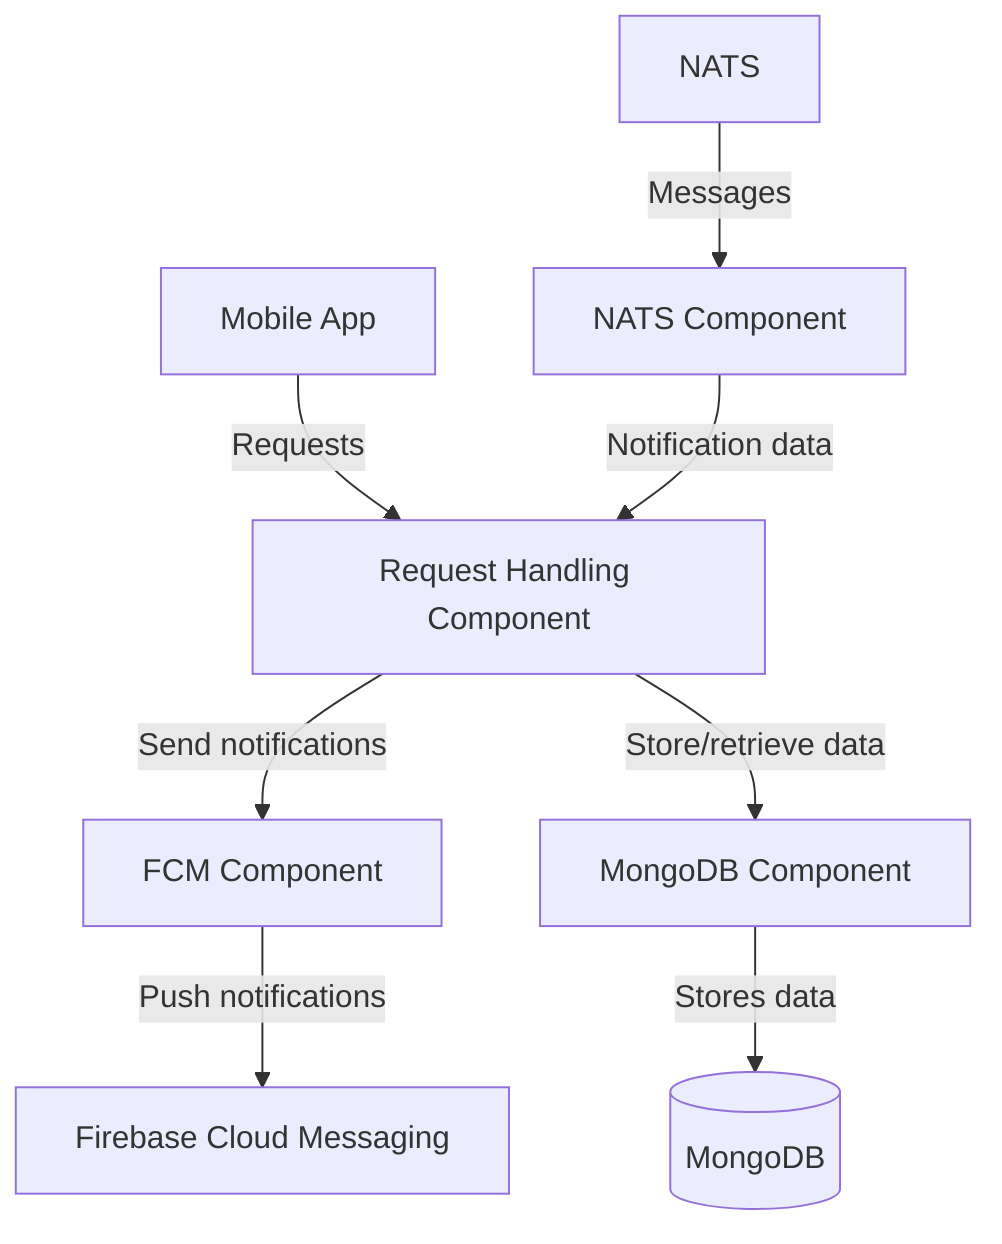 graph TD
    MA[Mobile App] -->|Requests| RH[Request Handling Component]
    NATS[NATS] -->|Messages| NC[NATS Component]
    NC -->|Notification data| RH
    RH -->|Send notifications| FCM[FCM Component]
    RH -->|Store/retrieve data| MDB[MongoDB Component]
    FCM -->|Push notifications| FCMService[Firebase Cloud Messaging]
    MDB -->|Stores data| MongoDB[(MongoDB)]